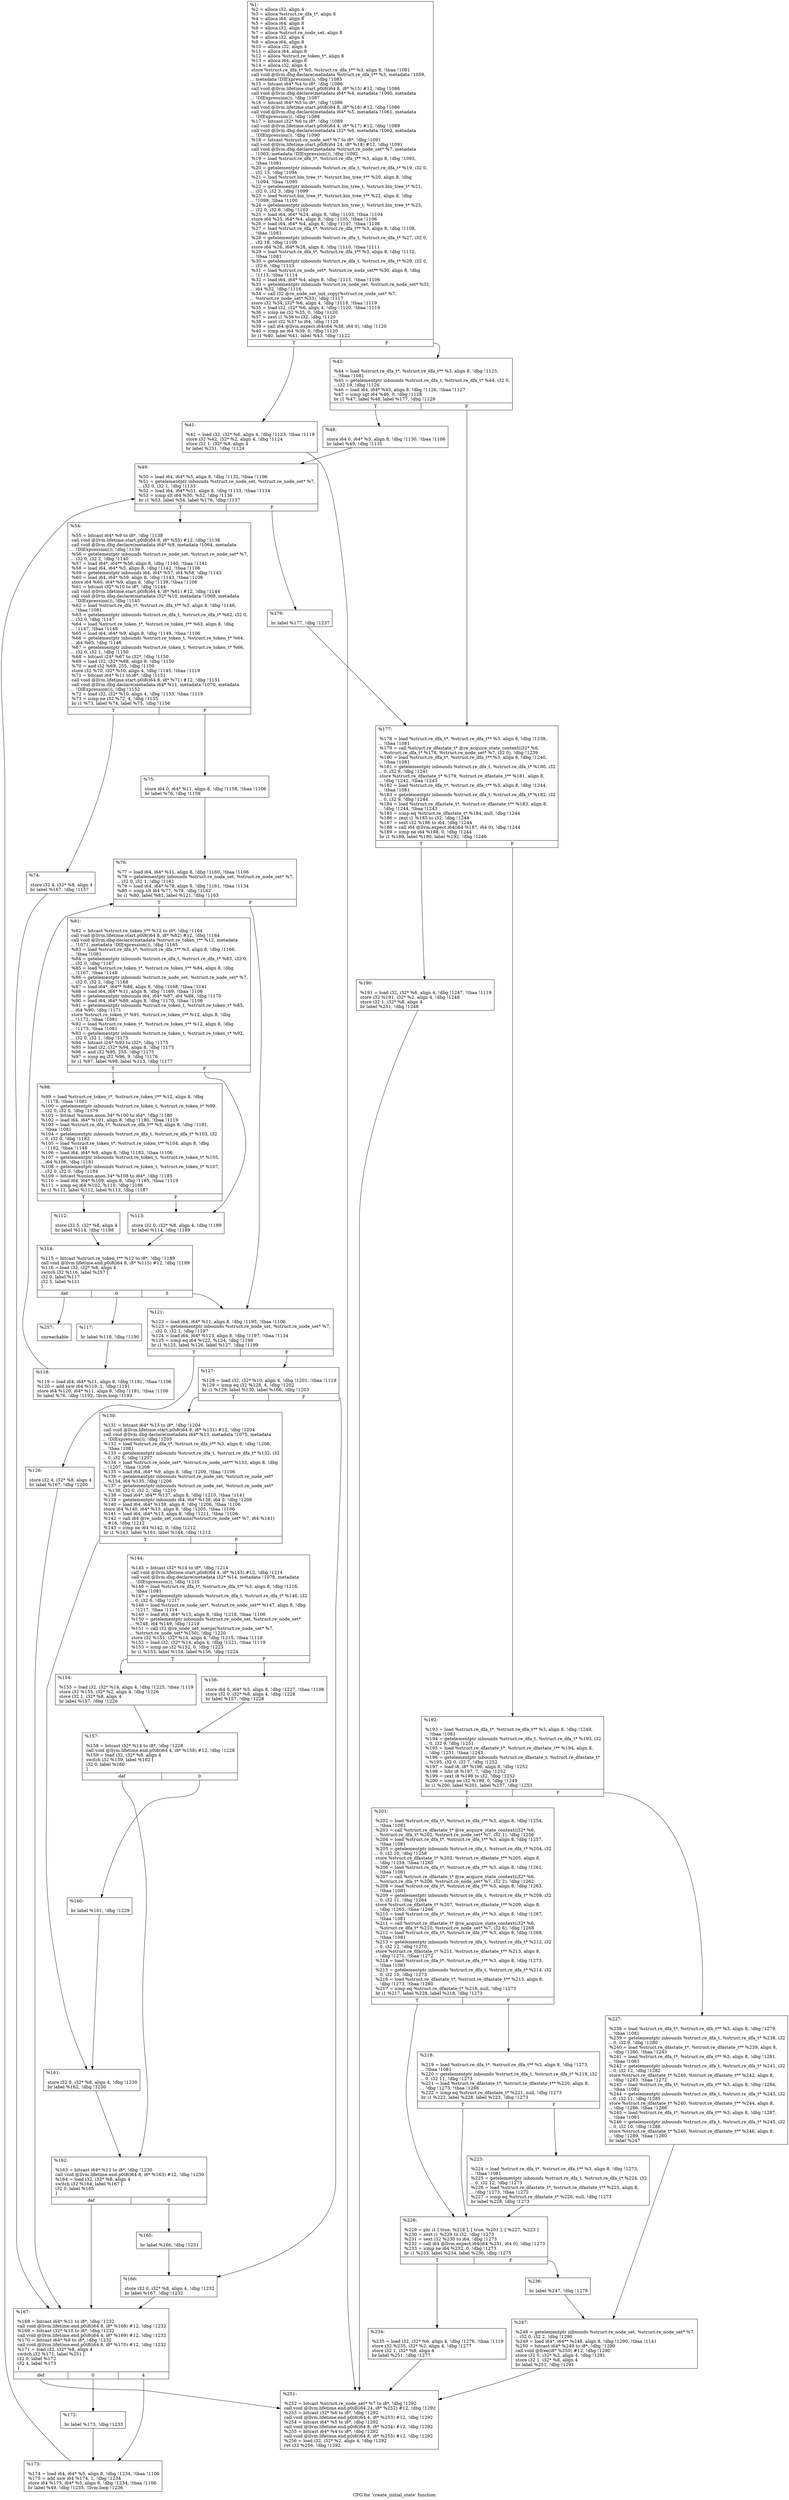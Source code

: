 digraph "CFG for 'create_initial_state' function" {
	label="CFG for 'create_initial_state' function";

	Node0xae2000 [shape=record,label="{%1:\l  %2 = alloca i32, align 4\l  %3 = alloca %struct.re_dfa_t*, align 8\l  %4 = alloca i64, align 8\l  %5 = alloca i64, align 8\l  %6 = alloca i32, align 4\l  %7 = alloca %struct.re_node_set, align 8\l  %8 = alloca i32, align 4\l  %9 = alloca i64, align 8\l  %10 = alloca i32, align 4\l  %11 = alloca i64, align 8\l  %12 = alloca %struct.re_token_t*, align 8\l  %13 = alloca i64, align 8\l  %14 = alloca i32, align 4\l  store %struct.re_dfa_t* %0, %struct.re_dfa_t** %3, align 8, !tbaa !1081\l  call void @llvm.dbg.declare(metadata %struct.re_dfa_t** %3, metadata !1059,\l... metadata !DIExpression()), !dbg !1085\l  %15 = bitcast i64* %4 to i8*, !dbg !1086\l  call void @llvm.lifetime.start.p0i8(i64 8, i8* %15) #12, !dbg !1086\l  call void @llvm.dbg.declare(metadata i64* %4, metadata !1060, metadata\l... !DIExpression()), !dbg !1087\l  %16 = bitcast i64* %5 to i8*, !dbg !1086\l  call void @llvm.lifetime.start.p0i8(i64 8, i8* %16) #12, !dbg !1086\l  call void @llvm.dbg.declare(metadata i64* %5, metadata !1061, metadata\l... !DIExpression()), !dbg !1088\l  %17 = bitcast i32* %6 to i8*, !dbg !1089\l  call void @llvm.lifetime.start.p0i8(i64 4, i8* %17) #12, !dbg !1089\l  call void @llvm.dbg.declare(metadata i32* %6, metadata !1062, metadata\l... !DIExpression()), !dbg !1090\l  %18 = bitcast %struct.re_node_set* %7 to i8*, !dbg !1091\l  call void @llvm.lifetime.start.p0i8(i64 24, i8* %18) #12, !dbg !1091\l  call void @llvm.dbg.declare(metadata %struct.re_node_set* %7, metadata\l... !1063, metadata !DIExpression()), !dbg !1092\l  %19 = load %struct.re_dfa_t*, %struct.re_dfa_t** %3, align 8, !dbg !1093,\l... !tbaa !1081\l  %20 = getelementptr inbounds %struct.re_dfa_t, %struct.re_dfa_t* %19, i32 0,\l... i32 13, !dbg !1094\l  %21 = load %struct.bin_tree_t*, %struct.bin_tree_t** %20, align 8, !dbg\l... !1094, !tbaa !1095\l  %22 = getelementptr inbounds %struct.bin_tree_t, %struct.bin_tree_t* %21,\l... i32 0, i32 3, !dbg !1099\l  %23 = load %struct.bin_tree_t*, %struct.bin_tree_t** %22, align 8, !dbg\l... !1099, !tbaa !1100\l  %24 = getelementptr inbounds %struct.bin_tree_t, %struct.bin_tree_t* %23,\l... i32 0, i32 6, !dbg !1103\l  %25 = load i64, i64* %24, align 8, !dbg !1103, !tbaa !1104\l  store i64 %25, i64* %4, align 8, !dbg !1105, !tbaa !1106\l  %26 = load i64, i64* %4, align 8, !dbg !1107, !tbaa !1106\l  %27 = load %struct.re_dfa_t*, %struct.re_dfa_t** %3, align 8, !dbg !1108,\l... !tbaa !1081\l  %28 = getelementptr inbounds %struct.re_dfa_t, %struct.re_dfa_t* %27, i32 0,\l... i32 18, !dbg !1109\l  store i64 %26, i64* %28, align 8, !dbg !1110, !tbaa !1111\l  %29 = load %struct.re_dfa_t*, %struct.re_dfa_t** %3, align 8, !dbg !1112,\l... !tbaa !1081\l  %30 = getelementptr inbounds %struct.re_dfa_t, %struct.re_dfa_t* %29, i32 0,\l... i32 6, !dbg !1113\l  %31 = load %struct.re_node_set*, %struct.re_node_set** %30, align 8, !dbg\l... !1113, !tbaa !1114\l  %32 = load i64, i64* %4, align 8, !dbg !1115, !tbaa !1106\l  %33 = getelementptr inbounds %struct.re_node_set, %struct.re_node_set* %31,\l... i64 %32, !dbg !1116\l  %34 = call i32 @re_node_set_init_copy(%struct.re_node_set* %7,\l... %struct.re_node_set* %33), !dbg !1117\l  store i32 %34, i32* %6, align 4, !dbg !1118, !tbaa !1119\l  %35 = load i32, i32* %6, align 4, !dbg !1120, !tbaa !1119\l  %36 = icmp ne i32 %35, 0, !dbg !1120\l  %37 = zext i1 %36 to i32, !dbg !1120\l  %38 = sext i32 %37 to i64, !dbg !1120\l  %39 = call i64 @llvm.expect.i64(i64 %38, i64 0), !dbg !1120\l  %40 = icmp ne i64 %39, 0, !dbg !1120\l  br i1 %40, label %41, label %43, !dbg !1122\l|{<s0>T|<s1>F}}"];
	Node0xae2000:s0 -> Node0xae2080;
	Node0xae2000:s1 -> Node0xae20d0;
	Node0xae2080 [shape=record,label="{%41:\l\l  %42 = load i32, i32* %6, align 4, !dbg !1123, !tbaa !1119\l  store i32 %42, i32* %2, align 4, !dbg !1124\l  store i32 1, i32* %8, align 4\l  br label %251, !dbg !1124\l}"];
	Node0xae2080 -> Node0xae2df0;
	Node0xae20d0 [shape=record,label="{%43:\l\l  %44 = load %struct.re_dfa_t*, %struct.re_dfa_t** %3, align 8, !dbg !1125,\l... !tbaa !1081\l  %45 = getelementptr inbounds %struct.re_dfa_t, %struct.re_dfa_t* %44, i32 0,\l... i32 19, !dbg !1126\l  %46 = load i64, i64* %45, align 8, !dbg !1126, !tbaa !1127\l  %47 = icmp sgt i64 %46, 0, !dbg !1128\l  br i1 %47, label %48, label %177, !dbg !1129\l|{<s0>T|<s1>F}}"];
	Node0xae20d0:s0 -> Node0xae2120;
	Node0xae20d0:s1 -> Node0xae2a80;
	Node0xae2120 [shape=record,label="{%48:\l\l  store i64 0, i64* %5, align 8, !dbg !1130, !tbaa !1106\l  br label %49, !dbg !1131\l}"];
	Node0xae2120 -> Node0xae2170;
	Node0xae2170 [shape=record,label="{%49:\l\l  %50 = load i64, i64* %5, align 8, !dbg !1132, !tbaa !1106\l  %51 = getelementptr inbounds %struct.re_node_set, %struct.re_node_set* %7,\l... i32 0, i32 1, !dbg !1133\l  %52 = load i64, i64* %51, align 8, !dbg !1133, !tbaa !1134\l  %53 = icmp slt i64 %50, %52, !dbg !1136\l  br i1 %53, label %54, label %176, !dbg !1137\l|{<s0>T|<s1>F}}"];
	Node0xae2170:s0 -> Node0xae21c0;
	Node0xae2170:s1 -> Node0xae2a30;
	Node0xae21c0 [shape=record,label="{%54:\l\l  %55 = bitcast i64* %9 to i8*, !dbg !1138\l  call void @llvm.lifetime.start.p0i8(i64 8, i8* %55) #12, !dbg !1138\l  call void @llvm.dbg.declare(metadata i64* %9, metadata !1064, metadata\l... !DIExpression()), !dbg !1139\l  %56 = getelementptr inbounds %struct.re_node_set, %struct.re_node_set* %7,\l... i32 0, i32 2, !dbg !1140\l  %57 = load i64*, i64** %56, align 8, !dbg !1140, !tbaa !1141\l  %58 = load i64, i64* %5, align 8, !dbg !1142, !tbaa !1106\l  %59 = getelementptr inbounds i64, i64* %57, i64 %58, !dbg !1143\l  %60 = load i64, i64* %59, align 8, !dbg !1143, !tbaa !1106\l  store i64 %60, i64* %9, align 8, !dbg !1139, !tbaa !1106\l  %61 = bitcast i32* %10 to i8*, !dbg !1144\l  call void @llvm.lifetime.start.p0i8(i64 4, i8* %61) #12, !dbg !1144\l  call void @llvm.dbg.declare(metadata i32* %10, metadata !1069, metadata\l... !DIExpression()), !dbg !1145\l  %62 = load %struct.re_dfa_t*, %struct.re_dfa_t** %3, align 8, !dbg !1146,\l... !tbaa !1081\l  %63 = getelementptr inbounds %struct.re_dfa_t, %struct.re_dfa_t* %62, i32 0,\l... i32 0, !dbg !1147\l  %64 = load %struct.re_token_t*, %struct.re_token_t** %63, align 8, !dbg\l... !1147, !tbaa !1148\l  %65 = load i64, i64* %9, align 8, !dbg !1149, !tbaa !1106\l  %66 = getelementptr inbounds %struct.re_token_t, %struct.re_token_t* %64,\l... i64 %65, !dbg !1146\l  %67 = getelementptr inbounds %struct.re_token_t, %struct.re_token_t* %66,\l... i32 0, i32 1, !dbg !1150\l  %68 = bitcast i24* %67 to i32*, !dbg !1150\l  %69 = load i32, i32* %68, align 8, !dbg !1150\l  %70 = and i32 %69, 255, !dbg !1150\l  store i32 %70, i32* %10, align 4, !dbg !1145, !tbaa !1119\l  %71 = bitcast i64* %11 to i8*, !dbg !1151\l  call void @llvm.lifetime.start.p0i8(i64 8, i8* %71) #12, !dbg !1151\l  call void @llvm.dbg.declare(metadata i64* %11, metadata !1070, metadata\l... !DIExpression()), !dbg !1152\l  %72 = load i32, i32* %10, align 4, !dbg !1153, !tbaa !1119\l  %73 = icmp ne i32 %72, 4, !dbg !1155\l  br i1 %73, label %74, label %75, !dbg !1156\l|{<s0>T|<s1>F}}"];
	Node0xae21c0:s0 -> Node0xae2210;
	Node0xae21c0:s1 -> Node0xae2260;
	Node0xae2210 [shape=record,label="{%74:\l\l  store i32 4, i32* %8, align 4\l  br label %167, !dbg !1157\l}"];
	Node0xae2210 -> Node0xae2940;
	Node0xae2260 [shape=record,label="{%75:\l\l  store i64 0, i64* %11, align 8, !dbg !1158, !tbaa !1106\l  br label %76, !dbg !1159\l}"];
	Node0xae2260 -> Node0xae22b0;
	Node0xae22b0 [shape=record,label="{%76:\l\l  %77 = load i64, i64* %11, align 8, !dbg !1160, !tbaa !1106\l  %78 = getelementptr inbounds %struct.re_node_set, %struct.re_node_set* %7,\l... i32 0, i32 1, !dbg !1161\l  %79 = load i64, i64* %78, align 8, !dbg !1161, !tbaa !1134\l  %80 = icmp slt i64 %77, %79, !dbg !1162\l  br i1 %80, label %81, label %121, !dbg !1163\l|{<s0>T|<s1>F}}"];
	Node0xae22b0:s0 -> Node0xae2300;
	Node0xae22b0:s1 -> Node0xae2530;
	Node0xae2300 [shape=record,label="{%81:\l\l  %82 = bitcast %struct.re_token_t** %12 to i8*, !dbg !1164\l  call void @llvm.lifetime.start.p0i8(i64 8, i8* %82) #12, !dbg !1164\l  call void @llvm.dbg.declare(metadata %struct.re_token_t** %12, metadata\l... !1071, metadata !DIExpression()), !dbg !1165\l  %83 = load %struct.re_dfa_t*, %struct.re_dfa_t** %3, align 8, !dbg !1166,\l... !tbaa !1081\l  %84 = getelementptr inbounds %struct.re_dfa_t, %struct.re_dfa_t* %83, i32 0,\l... i32 0, !dbg !1167\l  %85 = load %struct.re_token_t*, %struct.re_token_t** %84, align 8, !dbg\l... !1167, !tbaa !1148\l  %86 = getelementptr inbounds %struct.re_node_set, %struct.re_node_set* %7,\l... i32 0, i32 2, !dbg !1168\l  %87 = load i64*, i64** %86, align 8, !dbg !1168, !tbaa !1141\l  %88 = load i64, i64* %11, align 8, !dbg !1169, !tbaa !1106\l  %89 = getelementptr inbounds i64, i64* %87, i64 %88, !dbg !1170\l  %90 = load i64, i64* %89, align 8, !dbg !1170, !tbaa !1106\l  %91 = getelementptr inbounds %struct.re_token_t, %struct.re_token_t* %85,\l... i64 %90, !dbg !1171\l  store %struct.re_token_t* %91, %struct.re_token_t** %12, align 8, !dbg\l... !1172, !tbaa !1081\l  %92 = load %struct.re_token_t*, %struct.re_token_t** %12, align 8, !dbg\l... !1173, !tbaa !1081\l  %93 = getelementptr inbounds %struct.re_token_t, %struct.re_token_t* %92,\l... i32 0, i32 1, !dbg !1175\l  %94 = bitcast i24* %93 to i32*, !dbg !1175\l  %95 = load i32, i32* %94, align 8, !dbg !1175\l  %96 = and i32 %95, 255, !dbg !1175\l  %97 = icmp eq i32 %96, 9, !dbg !1176\l  br i1 %97, label %98, label %113, !dbg !1177\l|{<s0>T|<s1>F}}"];
	Node0xae2300:s0 -> Node0xae2350;
	Node0xae2300:s1 -> Node0xae23f0;
	Node0xae2350 [shape=record,label="{%98:\l\l  %99 = load %struct.re_token_t*, %struct.re_token_t** %12, align 8, !dbg\l... !1178, !tbaa !1081\l  %100 = getelementptr inbounds %struct.re_token_t, %struct.re_token_t* %99,\l... i32 0, i32 0, !dbg !1179\l  %101 = bitcast %union.anon.34* %100 to i64*, !dbg !1180\l  %102 = load i64, i64* %101, align 8, !dbg !1180, !tbaa !1119\l  %103 = load %struct.re_dfa_t*, %struct.re_dfa_t** %3, align 8, !dbg !1181,\l... !tbaa !1081\l  %104 = getelementptr inbounds %struct.re_dfa_t, %struct.re_dfa_t* %103, i32\l... 0, i32 0, !dbg !1182\l  %105 = load %struct.re_token_t*, %struct.re_token_t** %104, align 8, !dbg\l... !1182, !tbaa !1148\l  %106 = load i64, i64* %9, align 8, !dbg !1183, !tbaa !1106\l  %107 = getelementptr inbounds %struct.re_token_t, %struct.re_token_t* %105,\l... i64 %106, !dbg !1181\l  %108 = getelementptr inbounds %struct.re_token_t, %struct.re_token_t* %107,\l... i32 0, i32 0, !dbg !1184\l  %109 = bitcast %union.anon.34* %108 to i64*, !dbg !1185\l  %110 = load i64, i64* %109, align 8, !dbg !1185, !tbaa !1119\l  %111 = icmp eq i64 %102, %110, !dbg !1186\l  br i1 %111, label %112, label %113, !dbg !1187\l|{<s0>T|<s1>F}}"];
	Node0xae2350:s0 -> Node0xae23a0;
	Node0xae2350:s1 -> Node0xae23f0;
	Node0xae23a0 [shape=record,label="{%112:\l\l  store i32 5, i32* %8, align 4\l  br label %114, !dbg !1188\l}"];
	Node0xae23a0 -> Node0xae2440;
	Node0xae23f0 [shape=record,label="{%113:\l\l  store i32 0, i32* %8, align 4, !dbg !1189\l  br label %114, !dbg !1189\l}"];
	Node0xae23f0 -> Node0xae2440;
	Node0xae2440 [shape=record,label="{%114:\l\l  %115 = bitcast %struct.re_token_t** %12 to i8*, !dbg !1189\l  call void @llvm.lifetime.end.p0i8(i64 8, i8* %115) #12, !dbg !1189\l  %116 = load i32, i32* %8, align 4\l  switch i32 %116, label %257 [\l    i32 0, label %117\l    i32 5, label %121\l  ]\l|{<s0>def|<s1>0|<s2>5}}"];
	Node0xae2440:s0 -> Node0xae2e40;
	Node0xae2440:s1 -> Node0xae2490;
	Node0xae2440:s2 -> Node0xae2530;
	Node0xae2490 [shape=record,label="{%117:\l\l  br label %118, !dbg !1190\l}"];
	Node0xae2490 -> Node0xae24e0;
	Node0xae24e0 [shape=record,label="{%118:\l\l  %119 = load i64, i64* %11, align 8, !dbg !1191, !tbaa !1106\l  %120 = add nsw i64 %119, 1, !dbg !1191\l  store i64 %120, i64* %11, align 8, !dbg !1191, !tbaa !1106\l  br label %76, !dbg !1192, !llvm.loop !1193\l}"];
	Node0xae24e0 -> Node0xae22b0;
	Node0xae2530 [shape=record,label="{%121:\l\l  %122 = load i64, i64* %11, align 8, !dbg !1195, !tbaa !1106\l  %123 = getelementptr inbounds %struct.re_node_set, %struct.re_node_set* %7,\l... i32 0, i32 1, !dbg !1197\l  %124 = load i64, i64* %123, align 8, !dbg !1197, !tbaa !1134\l  %125 = icmp eq i64 %122, %124, !dbg !1198\l  br i1 %125, label %126, label %127, !dbg !1199\l|{<s0>T|<s1>F}}"];
	Node0xae2530:s0 -> Node0xae2580;
	Node0xae2530:s1 -> Node0xae25d0;
	Node0xae2580 [shape=record,label="{%126:\l\l  store i32 4, i32* %8, align 4\l  br label %167, !dbg !1200\l}"];
	Node0xae2580 -> Node0xae2940;
	Node0xae25d0 [shape=record,label="{%127:\l\l  %128 = load i32, i32* %10, align 4, !dbg !1201, !tbaa !1119\l  %129 = icmp eq i32 %128, 4, !dbg !1202\l  br i1 %129, label %130, label %166, !dbg !1203\l|{<s0>T|<s1>F}}"];
	Node0xae25d0:s0 -> Node0xae2620;
	Node0xae25d0:s1 -> Node0xae28f0;
	Node0xae2620 [shape=record,label="{%130:\l\l  %131 = bitcast i64* %13 to i8*, !dbg !1204\l  call void @llvm.lifetime.start.p0i8(i64 8, i8* %131) #12, !dbg !1204\l  call void @llvm.dbg.declare(metadata i64* %13, metadata !1075, metadata\l... !DIExpression()), !dbg !1205\l  %132 = load %struct.re_dfa_t*, %struct.re_dfa_t** %3, align 8, !dbg !1206,\l... !tbaa !1081\l  %133 = getelementptr inbounds %struct.re_dfa_t, %struct.re_dfa_t* %132, i32\l... 0, i32 5, !dbg !1207\l  %134 = load %struct.re_node_set*, %struct.re_node_set** %133, align 8, !dbg\l... !1207, !tbaa !1208\l  %135 = load i64, i64* %9, align 8, !dbg !1209, !tbaa !1106\l  %136 = getelementptr inbounds %struct.re_node_set, %struct.re_node_set*\l... %134, i64 %135, !dbg !1206\l  %137 = getelementptr inbounds %struct.re_node_set, %struct.re_node_set*\l... %136, i32 0, i32 2, !dbg !1210\l  %138 = load i64*, i64** %137, align 8, !dbg !1210, !tbaa !1141\l  %139 = getelementptr inbounds i64, i64* %138, i64 0, !dbg !1206\l  %140 = load i64, i64* %139, align 8, !dbg !1206, !tbaa !1106\l  store i64 %140, i64* %13, align 8, !dbg !1205, !tbaa !1106\l  %141 = load i64, i64* %13, align 8, !dbg !1211, !tbaa !1106\l  %142 = call i64 @re_node_set_contains(%struct.re_node_set* %7, i64 %141)\l... #16, !dbg !1212\l  %143 = icmp ne i64 %142, 0, !dbg !1212\l  br i1 %143, label %161, label %144, !dbg !1213\l|{<s0>T|<s1>F}}"];
	Node0xae2620:s0 -> Node0xae2800;
	Node0xae2620:s1 -> Node0xae2670;
	Node0xae2670 [shape=record,label="{%144:\l\l  %145 = bitcast i32* %14 to i8*, !dbg !1214\l  call void @llvm.lifetime.start.p0i8(i64 4, i8* %145) #12, !dbg !1214\l  call void @llvm.dbg.declare(metadata i32* %14, metadata !1078, metadata\l... !DIExpression()), !dbg !1215\l  %146 = load %struct.re_dfa_t*, %struct.re_dfa_t** %3, align 8, !dbg !1216,\l... !tbaa !1081\l  %147 = getelementptr inbounds %struct.re_dfa_t, %struct.re_dfa_t* %146, i32\l... 0, i32 6, !dbg !1217\l  %148 = load %struct.re_node_set*, %struct.re_node_set** %147, align 8, !dbg\l... !1217, !tbaa !1114\l  %149 = load i64, i64* %13, align 8, !dbg !1218, !tbaa !1106\l  %150 = getelementptr inbounds %struct.re_node_set, %struct.re_node_set*\l... %148, i64 %149, !dbg !1219\l  %151 = call i32 @re_node_set_merge(%struct.re_node_set* %7,\l... %struct.re_node_set* %150), !dbg !1220\l  store i32 %151, i32* %14, align 4, !dbg !1215, !tbaa !1119\l  %152 = load i32, i32* %14, align 4, !dbg !1221, !tbaa !1119\l  %153 = icmp ne i32 %152, 0, !dbg !1223\l  br i1 %153, label %154, label %156, !dbg !1224\l|{<s0>T|<s1>F}}"];
	Node0xae2670:s0 -> Node0xae26c0;
	Node0xae2670:s1 -> Node0xae2710;
	Node0xae26c0 [shape=record,label="{%154:\l\l  %155 = load i32, i32* %14, align 4, !dbg !1225, !tbaa !1119\l  store i32 %155, i32* %2, align 4, !dbg !1226\l  store i32 1, i32* %8, align 4\l  br label %157, !dbg !1226\l}"];
	Node0xae26c0 -> Node0xae2760;
	Node0xae2710 [shape=record,label="{%156:\l\l  store i64 0, i64* %5, align 8, !dbg !1227, !tbaa !1106\l  store i32 0, i32* %8, align 4, !dbg !1228\l  br label %157, !dbg !1228\l}"];
	Node0xae2710 -> Node0xae2760;
	Node0xae2760 [shape=record,label="{%157:\l\l  %158 = bitcast i32* %14 to i8*, !dbg !1228\l  call void @llvm.lifetime.end.p0i8(i64 4, i8* %158) #12, !dbg !1228\l  %159 = load i32, i32* %8, align 4\l  switch i32 %159, label %162 [\l    i32 0, label %160\l  ]\l|{<s0>def|<s1>0}}"];
	Node0xae2760:s0 -> Node0xae2850;
	Node0xae2760:s1 -> Node0xae27b0;
	Node0xae27b0 [shape=record,label="{%160:\l\l  br label %161, !dbg !1229\l}"];
	Node0xae27b0 -> Node0xae2800;
	Node0xae2800 [shape=record,label="{%161:\l\l  store i32 0, i32* %8, align 4, !dbg !1230\l  br label %162, !dbg !1230\l}"];
	Node0xae2800 -> Node0xae2850;
	Node0xae2850 [shape=record,label="{%162:\l\l  %163 = bitcast i64* %13 to i8*, !dbg !1230\l  call void @llvm.lifetime.end.p0i8(i64 8, i8* %163) #12, !dbg !1230\l  %164 = load i32, i32* %8, align 4\l  switch i32 %164, label %167 [\l    i32 0, label %165\l  ]\l|{<s0>def|<s1>0}}"];
	Node0xae2850:s0 -> Node0xae2940;
	Node0xae2850:s1 -> Node0xae28a0;
	Node0xae28a0 [shape=record,label="{%165:\l\l  br label %166, !dbg !1231\l}"];
	Node0xae28a0 -> Node0xae28f0;
	Node0xae28f0 [shape=record,label="{%166:\l\l  store i32 0, i32* %8, align 4, !dbg !1232\l  br label %167, !dbg !1232\l}"];
	Node0xae28f0 -> Node0xae2940;
	Node0xae2940 [shape=record,label="{%167:\l\l  %168 = bitcast i64* %11 to i8*, !dbg !1232\l  call void @llvm.lifetime.end.p0i8(i64 8, i8* %168) #12, !dbg !1232\l  %169 = bitcast i32* %10 to i8*, !dbg !1232\l  call void @llvm.lifetime.end.p0i8(i64 4, i8* %169) #12, !dbg !1232\l  %170 = bitcast i64* %9 to i8*, !dbg !1232\l  call void @llvm.lifetime.end.p0i8(i64 8, i8* %170) #12, !dbg !1232\l  %171 = load i32, i32* %8, align 4\l  switch i32 %171, label %251 [\l    i32 0, label %172\l    i32 4, label %173\l  ]\l|{<s0>def|<s1>0|<s2>4}}"];
	Node0xae2940:s0 -> Node0xae2df0;
	Node0xae2940:s1 -> Node0xae2990;
	Node0xae2940:s2 -> Node0xae29e0;
	Node0xae2990 [shape=record,label="{%172:\l\l  br label %173, !dbg !1233\l}"];
	Node0xae2990 -> Node0xae29e0;
	Node0xae29e0 [shape=record,label="{%173:\l\l  %174 = load i64, i64* %5, align 8, !dbg !1234, !tbaa !1106\l  %175 = add nsw i64 %174, 1, !dbg !1234\l  store i64 %175, i64* %5, align 8, !dbg !1234, !tbaa !1106\l  br label %49, !dbg !1235, !llvm.loop !1236\l}"];
	Node0xae29e0 -> Node0xae2170;
	Node0xae2a30 [shape=record,label="{%176:\l\l  br label %177, !dbg !1237\l}"];
	Node0xae2a30 -> Node0xae2a80;
	Node0xae2a80 [shape=record,label="{%177:\l\l  %178 = load %struct.re_dfa_t*, %struct.re_dfa_t** %3, align 8, !dbg !1238,\l... !tbaa !1081\l  %179 = call %struct.re_dfastate_t* @re_acquire_state_context(i32* %6,\l... %struct.re_dfa_t* %178, %struct.re_node_set* %7, i32 0), !dbg !1239\l  %180 = load %struct.re_dfa_t*, %struct.re_dfa_t** %3, align 8, !dbg !1240,\l... !tbaa !1081\l  %181 = getelementptr inbounds %struct.re_dfa_t, %struct.re_dfa_t* %180, i32\l... 0, i32 9, !dbg !1241\l  store %struct.re_dfastate_t* %179, %struct.re_dfastate_t** %181, align 8,\l... !dbg !1242, !tbaa !1243\l  %182 = load %struct.re_dfa_t*, %struct.re_dfa_t** %3, align 8, !dbg !1244,\l... !tbaa !1081\l  %183 = getelementptr inbounds %struct.re_dfa_t, %struct.re_dfa_t* %182, i32\l... 0, i32 9, !dbg !1244\l  %184 = load %struct.re_dfastate_t*, %struct.re_dfastate_t** %183, align 8,\l... !dbg !1244, !tbaa !1243\l  %185 = icmp eq %struct.re_dfastate_t* %184, null, !dbg !1244\l  %186 = zext i1 %185 to i32, !dbg !1244\l  %187 = sext i32 %186 to i64, !dbg !1244\l  %188 = call i64 @llvm.expect.i64(i64 %187, i64 0), !dbg !1244\l  %189 = icmp ne i64 %188, 0, !dbg !1244\l  br i1 %189, label %190, label %192, !dbg !1246\l|{<s0>T|<s1>F}}"];
	Node0xae2a80:s0 -> Node0xae2ad0;
	Node0xae2a80:s1 -> Node0xae2b20;
	Node0xae2ad0 [shape=record,label="{%190:\l\l  %191 = load i32, i32* %6, align 4, !dbg !1247, !tbaa !1119\l  store i32 %191, i32* %2, align 4, !dbg !1248\l  store i32 1, i32* %8, align 4\l  br label %251, !dbg !1248\l}"];
	Node0xae2ad0 -> Node0xae2df0;
	Node0xae2b20 [shape=record,label="{%192:\l\l  %193 = load %struct.re_dfa_t*, %struct.re_dfa_t** %3, align 8, !dbg !1249,\l... !tbaa !1081\l  %194 = getelementptr inbounds %struct.re_dfa_t, %struct.re_dfa_t* %193, i32\l... 0, i32 9, !dbg !1251\l  %195 = load %struct.re_dfastate_t*, %struct.re_dfastate_t** %194, align 8,\l... !dbg !1251, !tbaa !1243\l  %196 = getelementptr inbounds %struct.re_dfastate_t, %struct.re_dfastate_t*\l... %195, i32 0, i32 7, !dbg !1252\l  %197 = load i8, i8* %196, align 8, !dbg !1252\l  %198 = lshr i8 %197, 7, !dbg !1252\l  %199 = zext i8 %198 to i32, !dbg !1252\l  %200 = icmp ne i32 %199, 0, !dbg !1249\l  br i1 %200, label %201, label %237, !dbg !1253\l|{<s0>T|<s1>F}}"];
	Node0xae2b20:s0 -> Node0xae2b70;
	Node0xae2b20:s1 -> Node0xae2d50;
	Node0xae2b70 [shape=record,label="{%201:\l\l  %202 = load %struct.re_dfa_t*, %struct.re_dfa_t** %3, align 8, !dbg !1254,\l... !tbaa !1081\l  %203 = call %struct.re_dfastate_t* @re_acquire_state_context(i32* %6,\l... %struct.re_dfa_t* %202, %struct.re_node_set* %7, i32 1), !dbg !1256\l  %204 = load %struct.re_dfa_t*, %struct.re_dfa_t** %3, align 8, !dbg !1257,\l... !tbaa !1081\l  %205 = getelementptr inbounds %struct.re_dfa_t, %struct.re_dfa_t* %204, i32\l... 0, i32 10, !dbg !1258\l  store %struct.re_dfastate_t* %203, %struct.re_dfastate_t** %205, align 8,\l... !dbg !1259, !tbaa !1260\l  %206 = load %struct.re_dfa_t*, %struct.re_dfa_t** %3, align 8, !dbg !1261,\l... !tbaa !1081\l  %207 = call %struct.re_dfastate_t* @re_acquire_state_context(i32* %6,\l... %struct.re_dfa_t* %206, %struct.re_node_set* %7, i32 2), !dbg !1262\l  %208 = load %struct.re_dfa_t*, %struct.re_dfa_t** %3, align 8, !dbg !1263,\l... !tbaa !1081\l  %209 = getelementptr inbounds %struct.re_dfa_t, %struct.re_dfa_t* %208, i32\l... 0, i32 11, !dbg !1264\l  store %struct.re_dfastate_t* %207, %struct.re_dfastate_t** %209, align 8,\l... !dbg !1265, !tbaa !1266\l  %210 = load %struct.re_dfa_t*, %struct.re_dfa_t** %3, align 8, !dbg !1267,\l... !tbaa !1081\l  %211 = call %struct.re_dfastate_t* @re_acquire_state_context(i32* %6,\l... %struct.re_dfa_t* %210, %struct.re_node_set* %7, i32 6), !dbg !1268\l  %212 = load %struct.re_dfa_t*, %struct.re_dfa_t** %3, align 8, !dbg !1269,\l... !tbaa !1081\l  %213 = getelementptr inbounds %struct.re_dfa_t, %struct.re_dfa_t* %212, i32\l... 0, i32 12, !dbg !1270\l  store %struct.re_dfastate_t* %211, %struct.re_dfastate_t** %213, align 8,\l... !dbg !1271, !tbaa !1272\l  %214 = load %struct.re_dfa_t*, %struct.re_dfa_t** %3, align 8, !dbg !1273,\l... !tbaa !1081\l  %215 = getelementptr inbounds %struct.re_dfa_t, %struct.re_dfa_t* %214, i32\l... 0, i32 10, !dbg !1273\l  %216 = load %struct.re_dfastate_t*, %struct.re_dfastate_t** %215, align 8,\l... !dbg !1273, !tbaa !1260\l  %217 = icmp eq %struct.re_dfastate_t* %216, null, !dbg !1273\l  br i1 %217, label %228, label %218, !dbg !1273\l|{<s0>T|<s1>F}}"];
	Node0xae2b70:s0 -> Node0xae2c60;
	Node0xae2b70:s1 -> Node0xae2bc0;
	Node0xae2bc0 [shape=record,label="{%218:\l\l  %219 = load %struct.re_dfa_t*, %struct.re_dfa_t** %3, align 8, !dbg !1273,\l... !tbaa !1081\l  %220 = getelementptr inbounds %struct.re_dfa_t, %struct.re_dfa_t* %219, i32\l... 0, i32 11, !dbg !1273\l  %221 = load %struct.re_dfastate_t*, %struct.re_dfastate_t** %220, align 8,\l... !dbg !1273, !tbaa !1266\l  %222 = icmp eq %struct.re_dfastate_t* %221, null, !dbg !1273\l  br i1 %222, label %228, label %223, !dbg !1273\l|{<s0>T|<s1>F}}"];
	Node0xae2bc0:s0 -> Node0xae2c60;
	Node0xae2bc0:s1 -> Node0xae2c10;
	Node0xae2c10 [shape=record,label="{%223:\l\l  %224 = load %struct.re_dfa_t*, %struct.re_dfa_t** %3, align 8, !dbg !1273,\l... !tbaa !1081\l  %225 = getelementptr inbounds %struct.re_dfa_t, %struct.re_dfa_t* %224, i32\l... 0, i32 12, !dbg !1273\l  %226 = load %struct.re_dfastate_t*, %struct.re_dfastate_t** %225, align 8,\l... !dbg !1273, !tbaa !1272\l  %227 = icmp eq %struct.re_dfastate_t* %226, null, !dbg !1273\l  br label %228, !dbg !1273\l}"];
	Node0xae2c10 -> Node0xae2c60;
	Node0xae2c60 [shape=record,label="{%228:\l\l  %229 = phi i1 [ true, %218 ], [ true, %201 ], [ %227, %223 ]\l  %230 = zext i1 %229 to i32, !dbg !1273\l  %231 = sext i32 %230 to i64, !dbg !1273\l  %232 = call i64 @llvm.expect.i64(i64 %231, i64 0), !dbg !1273\l  %233 = icmp ne i64 %232, 0, !dbg !1273\l  br i1 %233, label %234, label %236, !dbg !1275\l|{<s0>T|<s1>F}}"];
	Node0xae2c60:s0 -> Node0xae2cb0;
	Node0xae2c60:s1 -> Node0xae2d00;
	Node0xae2cb0 [shape=record,label="{%234:\l\l  %235 = load i32, i32* %6, align 4, !dbg !1276, !tbaa !1119\l  store i32 %235, i32* %2, align 4, !dbg !1277\l  store i32 1, i32* %8, align 4\l  br label %251, !dbg !1277\l}"];
	Node0xae2cb0 -> Node0xae2df0;
	Node0xae2d00 [shape=record,label="{%236:\l\l  br label %247, !dbg !1278\l}"];
	Node0xae2d00 -> Node0xae2da0;
	Node0xae2d50 [shape=record,label="{%237:\l\l  %238 = load %struct.re_dfa_t*, %struct.re_dfa_t** %3, align 8, !dbg !1279,\l... !tbaa !1081\l  %239 = getelementptr inbounds %struct.re_dfa_t, %struct.re_dfa_t* %238, i32\l... 0, i32 9, !dbg !1280\l  %240 = load %struct.re_dfastate_t*, %struct.re_dfastate_t** %239, align 8,\l... !dbg !1280, !tbaa !1243\l  %241 = load %struct.re_dfa_t*, %struct.re_dfa_t** %3, align 8, !dbg !1281,\l... !tbaa !1081\l  %242 = getelementptr inbounds %struct.re_dfa_t, %struct.re_dfa_t* %241, i32\l... 0, i32 12, !dbg !1282\l  store %struct.re_dfastate_t* %240, %struct.re_dfastate_t** %242, align 8,\l... !dbg !1283, !tbaa !1272\l  %243 = load %struct.re_dfa_t*, %struct.re_dfa_t** %3, align 8, !dbg !1284,\l... !tbaa !1081\l  %244 = getelementptr inbounds %struct.re_dfa_t, %struct.re_dfa_t* %243, i32\l... 0, i32 11, !dbg !1285\l  store %struct.re_dfastate_t* %240, %struct.re_dfastate_t** %244, align 8,\l... !dbg !1286, !tbaa !1266\l  %245 = load %struct.re_dfa_t*, %struct.re_dfa_t** %3, align 8, !dbg !1287,\l... !tbaa !1081\l  %246 = getelementptr inbounds %struct.re_dfa_t, %struct.re_dfa_t* %245, i32\l... 0, i32 10, !dbg !1288\l  store %struct.re_dfastate_t* %240, %struct.re_dfastate_t** %246, align 8,\l... !dbg !1289, !tbaa !1260\l  br label %247\l}"];
	Node0xae2d50 -> Node0xae2da0;
	Node0xae2da0 [shape=record,label="{%247:\l\l  %248 = getelementptr inbounds %struct.re_node_set, %struct.re_node_set* %7,\l... i32 0, i32 2, !dbg !1290\l  %249 = load i64*, i64** %248, align 8, !dbg !1290, !tbaa !1141\l  %250 = bitcast i64* %249 to i8*, !dbg !1290\l  call void @free(i8* %250) #12, !dbg !1290\l  store i32 0, i32* %2, align 4, !dbg !1291\l  store i32 1, i32* %8, align 4\l  br label %251, !dbg !1291\l}"];
	Node0xae2da0 -> Node0xae2df0;
	Node0xae2df0 [shape=record,label="{%251:\l\l  %252 = bitcast %struct.re_node_set* %7 to i8*, !dbg !1292\l  call void @llvm.lifetime.end.p0i8(i64 24, i8* %252) #12, !dbg !1292\l  %253 = bitcast i32* %6 to i8*, !dbg !1292\l  call void @llvm.lifetime.end.p0i8(i64 4, i8* %253) #12, !dbg !1292\l  %254 = bitcast i64* %5 to i8*, !dbg !1292\l  call void @llvm.lifetime.end.p0i8(i64 8, i8* %254) #12, !dbg !1292\l  %255 = bitcast i64* %4 to i8*, !dbg !1292\l  call void @llvm.lifetime.end.p0i8(i64 8, i8* %255) #12, !dbg !1292\l  %256 = load i32, i32* %2, align 4, !dbg !1292\l  ret i32 %256, !dbg !1292\l}"];
	Node0xae2e40 [shape=record,label="{%257:\l\l  unreachable\l}"];
}
